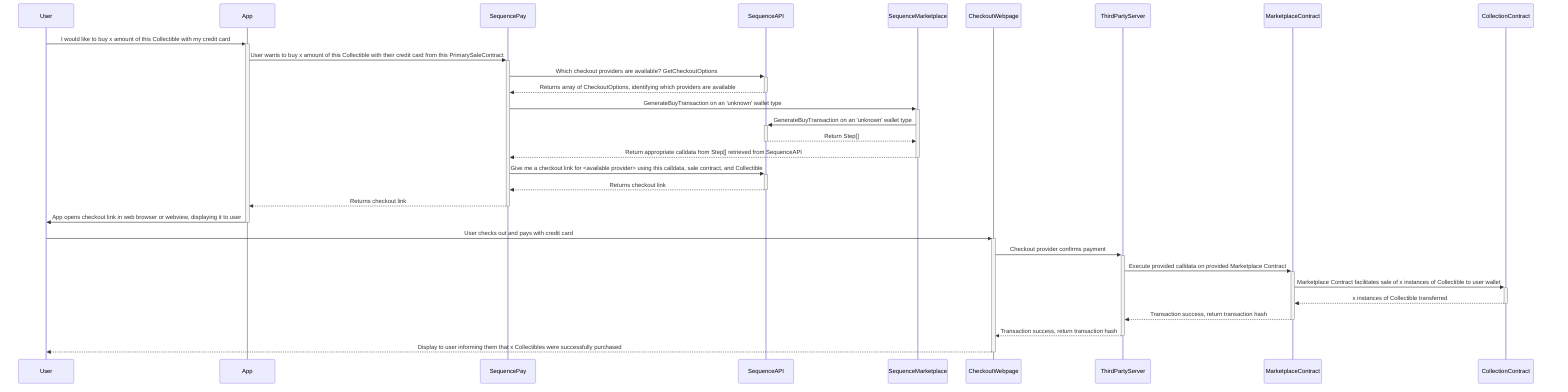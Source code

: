 sequenceDiagram
    User->>+App: I would like to buy x amount of this Collectible with my credit card
    App->>+SequencePay: User wants to buy x amount of this Collectible with their credit card from this PrimarySaleContract
    SequencePay->>+SequenceAPI: Which checkout providers are available? GetCheckoutOptions
    SequenceAPI-->>-SequencePay: Returns array of CheckoutOptions, identifying which providers are available
    SequencePay->>+SequenceMarketplace: GenerateBuyTransaction on an 'unknown' wallet type
    SequenceMarketplace->>+SequenceAPI: GenerateBuyTransaction on an 'unknown' wallet type
    SequenceAPI-->>-SequenceMarketplace: Return Step[]
    SequenceMarketplace-->>-SequencePay: Return appropriate calldata from Step[] retrieved from SequenceAPI
    SequencePay->>+SequenceAPI: Give me a checkout link for <available provider> using this calldata, sale contract, and Collectible
    SequenceAPI-->>-SequencePay: Returns checkout link
    SequencePay-->>-App: Returns checkout link
    App->>-User: App opens checkout link in web browser or webview, displaying it to user
    User->>+CheckoutWebpage: User checks out and pays with credit card
    CheckoutWebpage->>+ThirdPartyServer: Checkout provider confirms payment
    ThirdPartyServer->>+MarketplaceContract: Execute provided calldata on provided Marketplace Contract
    MarketplaceContract->>+CollectionContract: Marketplace Contract facilitates sale of x instances of Collectible to user wallet
    CollectionContract-->>-MarketplaceContract: x instances of Collectible transferred
    MarketplaceContract-->>-ThirdPartyServer: Transaction success, return transaction hash
    ThirdPartyServer-->>-CheckoutWebpage: Transaction success, return transaction hash
    CheckoutWebpage-->>-User: Display to user informing them that x Collectibles were successfully purchased
